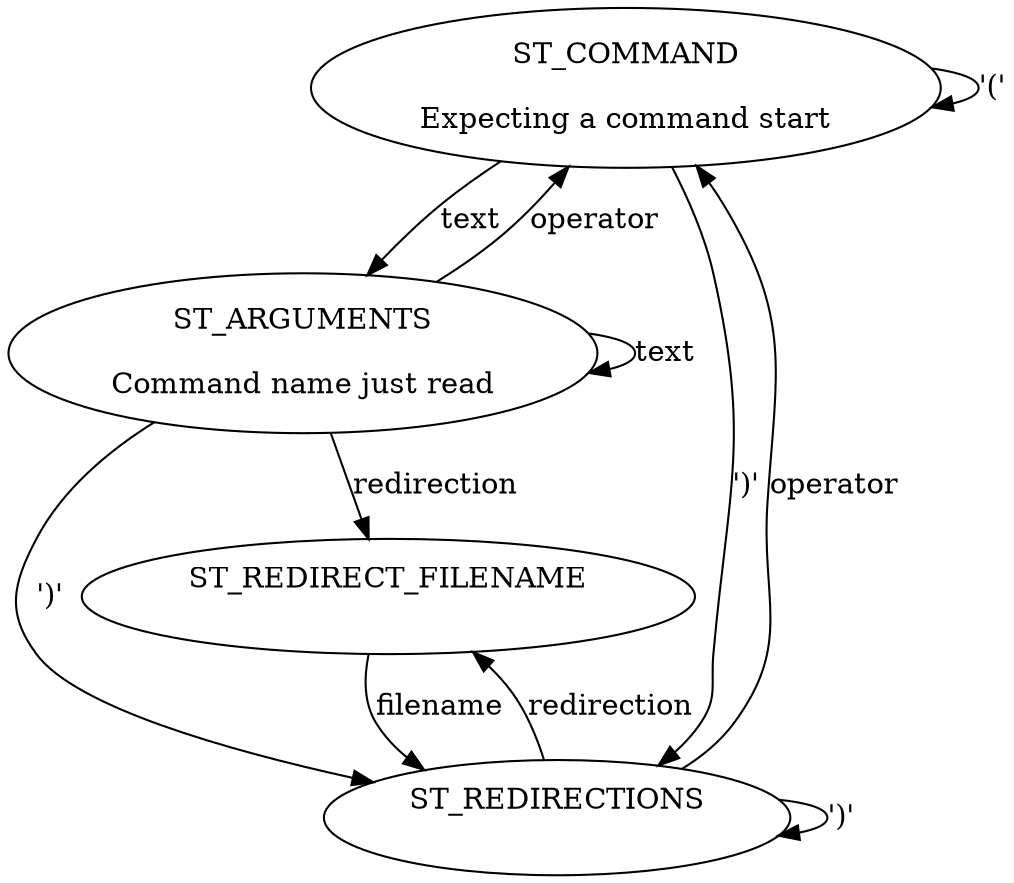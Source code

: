 digraph FSM {
  ST_COMMAND [label="\N\n\nExpecting a command start"];
  ST_ARGUMENTS [label="\N\n\nCommand name just read"];
  ST_REDIRECTIONS [label="\N\n\n"];
  ST_REDIRECT_FILENAME [label="\N\n\n"];

  ST_COMMAND -> ST_COMMAND [label="'('"];
  ST_COMMAND -> ST_REDIRECTIONS [label="')'"];
  ST_COMMAND -> ST_ARGUMENTS [label="text"];
  
  ST_ARGUMENTS -> ST_ARGUMENTS [label="text"];
  {ST_ARGUMENTS ST_REDIRECTIONS} -> ST_REDIRECT_FILENAME [label="redirection"];
  {ST_ARGUMENTS ST_REDIRECTIONS} -> ST_COMMAND [label="operator"];
  {ST_ARGUMENTS ST_REDIRECTIONS} -> ST_REDIRECTIONS [label="')'"];

  ST_REDIRECT_FILENAME -> ST_REDIRECTIONS [label="filename"]; 
}
